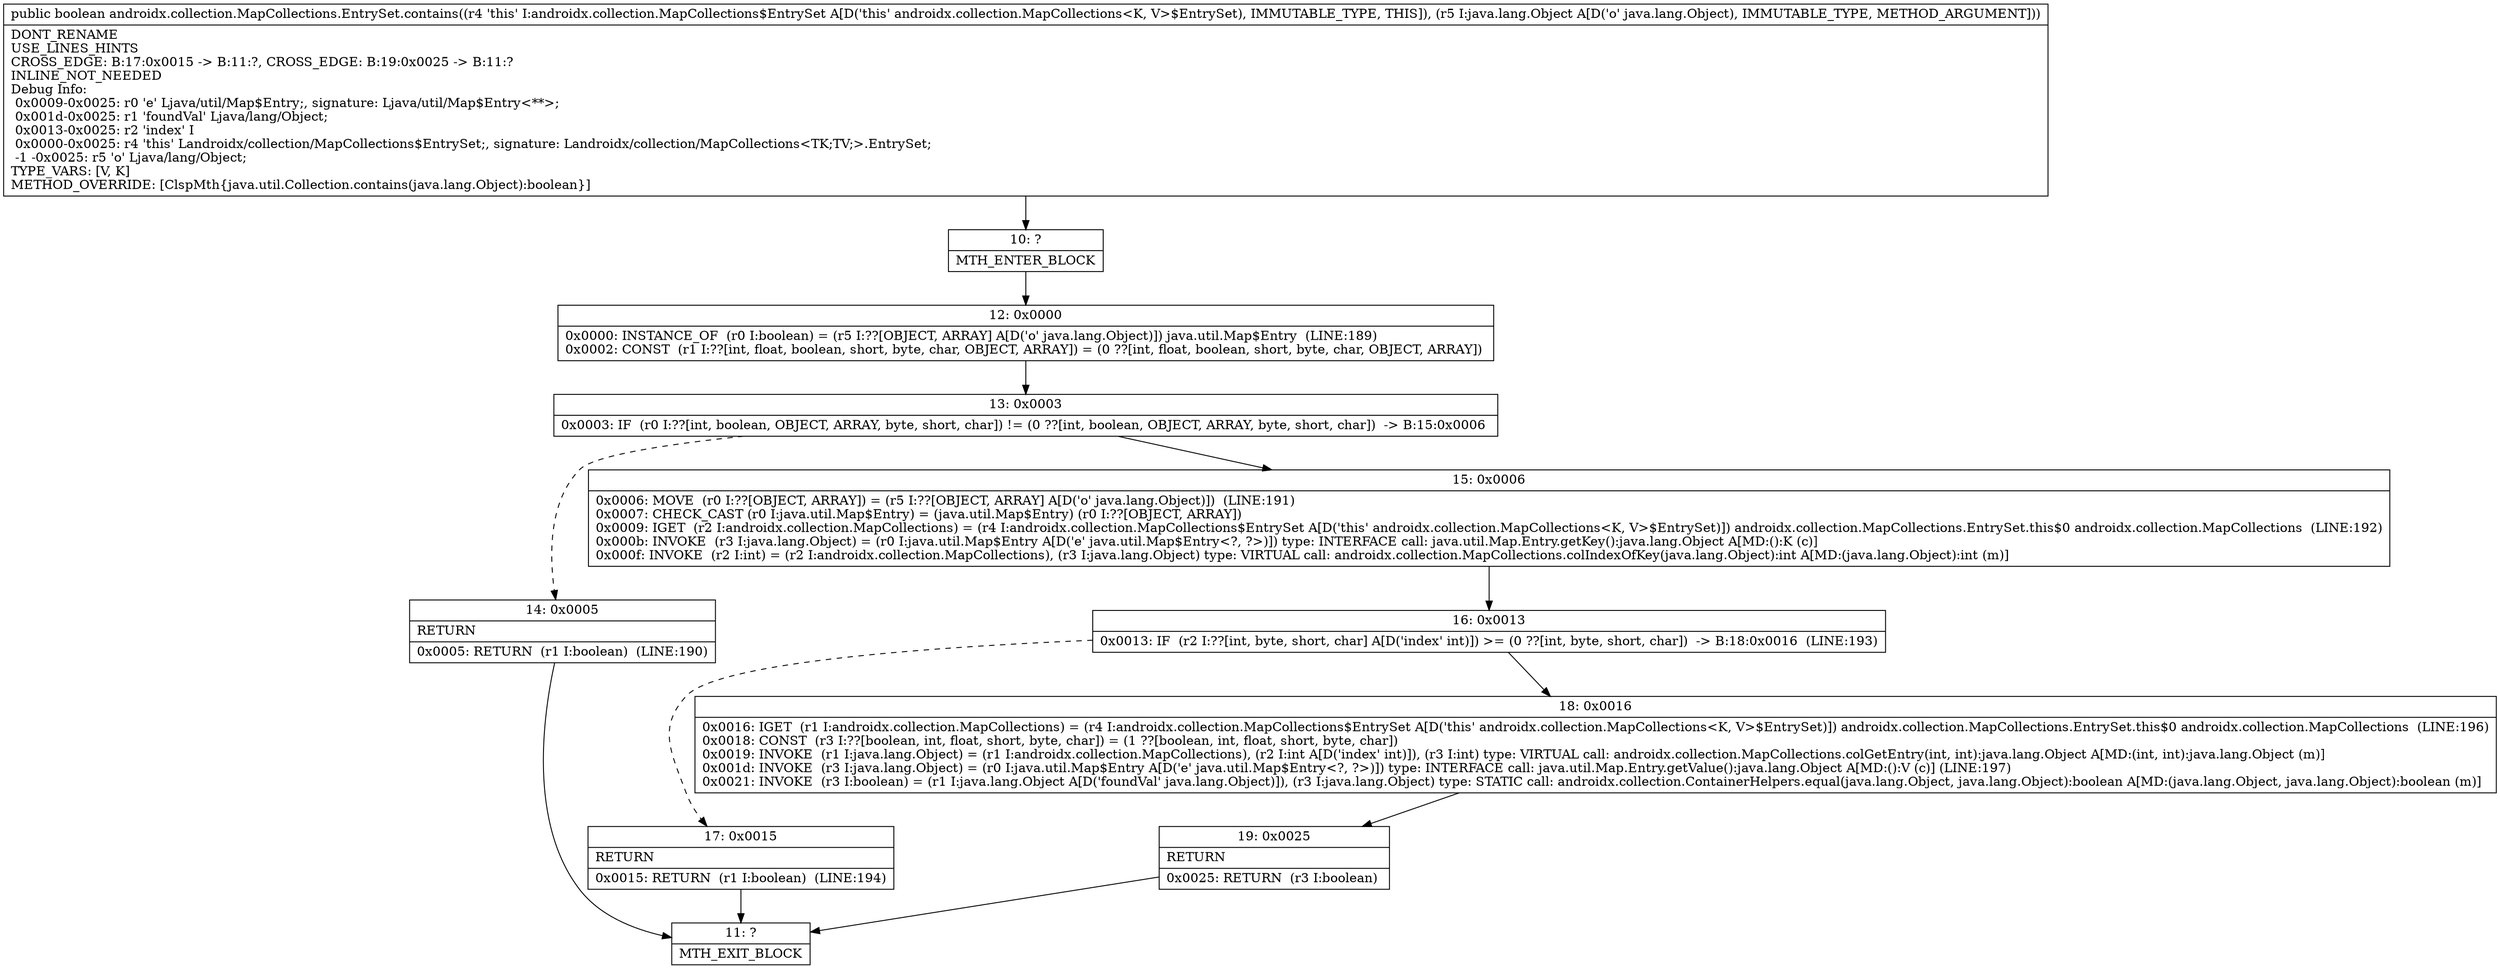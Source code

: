 digraph "CFG forandroidx.collection.MapCollections.EntrySet.contains(Ljava\/lang\/Object;)Z" {
Node_10 [shape=record,label="{10\:\ ?|MTH_ENTER_BLOCK\l}"];
Node_12 [shape=record,label="{12\:\ 0x0000|0x0000: INSTANCE_OF  (r0 I:boolean) = (r5 I:??[OBJECT, ARRAY] A[D('o' java.lang.Object)]) java.util.Map$Entry  (LINE:189)\l0x0002: CONST  (r1 I:??[int, float, boolean, short, byte, char, OBJECT, ARRAY]) = (0 ??[int, float, boolean, short, byte, char, OBJECT, ARRAY]) \l}"];
Node_13 [shape=record,label="{13\:\ 0x0003|0x0003: IF  (r0 I:??[int, boolean, OBJECT, ARRAY, byte, short, char]) != (0 ??[int, boolean, OBJECT, ARRAY, byte, short, char])  \-\> B:15:0x0006 \l}"];
Node_14 [shape=record,label="{14\:\ 0x0005|RETURN\l|0x0005: RETURN  (r1 I:boolean)  (LINE:190)\l}"];
Node_11 [shape=record,label="{11\:\ ?|MTH_EXIT_BLOCK\l}"];
Node_15 [shape=record,label="{15\:\ 0x0006|0x0006: MOVE  (r0 I:??[OBJECT, ARRAY]) = (r5 I:??[OBJECT, ARRAY] A[D('o' java.lang.Object)])  (LINE:191)\l0x0007: CHECK_CAST (r0 I:java.util.Map$Entry) = (java.util.Map$Entry) (r0 I:??[OBJECT, ARRAY]) \l0x0009: IGET  (r2 I:androidx.collection.MapCollections) = (r4 I:androidx.collection.MapCollections$EntrySet A[D('this' androidx.collection.MapCollections\<K, V\>$EntrySet)]) androidx.collection.MapCollections.EntrySet.this$0 androidx.collection.MapCollections  (LINE:192)\l0x000b: INVOKE  (r3 I:java.lang.Object) = (r0 I:java.util.Map$Entry A[D('e' java.util.Map$Entry\<?, ?\>)]) type: INTERFACE call: java.util.Map.Entry.getKey():java.lang.Object A[MD:():K (c)]\l0x000f: INVOKE  (r2 I:int) = (r2 I:androidx.collection.MapCollections), (r3 I:java.lang.Object) type: VIRTUAL call: androidx.collection.MapCollections.colIndexOfKey(java.lang.Object):int A[MD:(java.lang.Object):int (m)]\l}"];
Node_16 [shape=record,label="{16\:\ 0x0013|0x0013: IF  (r2 I:??[int, byte, short, char] A[D('index' int)]) \>= (0 ??[int, byte, short, char])  \-\> B:18:0x0016  (LINE:193)\l}"];
Node_17 [shape=record,label="{17\:\ 0x0015|RETURN\l|0x0015: RETURN  (r1 I:boolean)  (LINE:194)\l}"];
Node_18 [shape=record,label="{18\:\ 0x0016|0x0016: IGET  (r1 I:androidx.collection.MapCollections) = (r4 I:androidx.collection.MapCollections$EntrySet A[D('this' androidx.collection.MapCollections\<K, V\>$EntrySet)]) androidx.collection.MapCollections.EntrySet.this$0 androidx.collection.MapCollections  (LINE:196)\l0x0018: CONST  (r3 I:??[boolean, int, float, short, byte, char]) = (1 ??[boolean, int, float, short, byte, char]) \l0x0019: INVOKE  (r1 I:java.lang.Object) = (r1 I:androidx.collection.MapCollections), (r2 I:int A[D('index' int)]), (r3 I:int) type: VIRTUAL call: androidx.collection.MapCollections.colGetEntry(int, int):java.lang.Object A[MD:(int, int):java.lang.Object (m)]\l0x001d: INVOKE  (r3 I:java.lang.Object) = (r0 I:java.util.Map$Entry A[D('e' java.util.Map$Entry\<?, ?\>)]) type: INTERFACE call: java.util.Map.Entry.getValue():java.lang.Object A[MD:():V (c)] (LINE:197)\l0x0021: INVOKE  (r3 I:boolean) = (r1 I:java.lang.Object A[D('foundVal' java.lang.Object)]), (r3 I:java.lang.Object) type: STATIC call: androidx.collection.ContainerHelpers.equal(java.lang.Object, java.lang.Object):boolean A[MD:(java.lang.Object, java.lang.Object):boolean (m)]\l}"];
Node_19 [shape=record,label="{19\:\ 0x0025|RETURN\l|0x0025: RETURN  (r3 I:boolean) \l}"];
MethodNode[shape=record,label="{public boolean androidx.collection.MapCollections.EntrySet.contains((r4 'this' I:androidx.collection.MapCollections$EntrySet A[D('this' androidx.collection.MapCollections\<K, V\>$EntrySet), IMMUTABLE_TYPE, THIS]), (r5 I:java.lang.Object A[D('o' java.lang.Object), IMMUTABLE_TYPE, METHOD_ARGUMENT]))  | DONT_RENAME\lUSE_LINES_HINTS\lCROSS_EDGE: B:17:0x0015 \-\> B:11:?, CROSS_EDGE: B:19:0x0025 \-\> B:11:?\lINLINE_NOT_NEEDED\lDebug Info:\l  0x0009\-0x0025: r0 'e' Ljava\/util\/Map$Entry;, signature: Ljava\/util\/Map$Entry\<**\>;\l  0x001d\-0x0025: r1 'foundVal' Ljava\/lang\/Object;\l  0x0013\-0x0025: r2 'index' I\l  0x0000\-0x0025: r4 'this' Landroidx\/collection\/MapCollections$EntrySet;, signature: Landroidx\/collection\/MapCollections\<TK;TV;\>.EntrySet;\l  \-1 \-0x0025: r5 'o' Ljava\/lang\/Object;\lTYPE_VARS: [V, K]\lMETHOD_OVERRIDE: [ClspMth\{java.util.Collection.contains(java.lang.Object):boolean\}]\l}"];
MethodNode -> Node_10;Node_10 -> Node_12;
Node_12 -> Node_13;
Node_13 -> Node_14[style=dashed];
Node_13 -> Node_15;
Node_14 -> Node_11;
Node_15 -> Node_16;
Node_16 -> Node_17[style=dashed];
Node_16 -> Node_18;
Node_17 -> Node_11;
Node_18 -> Node_19;
Node_19 -> Node_11;
}

